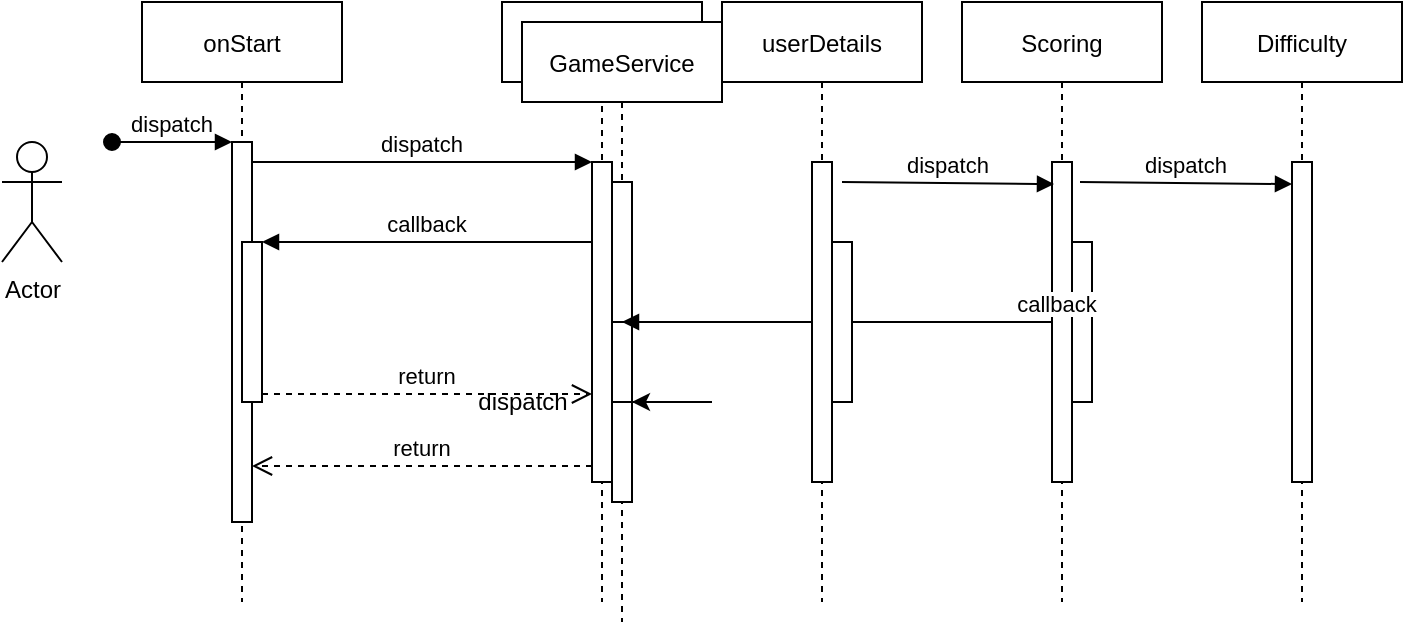 <mxfile version="16.6.4" type="github">
  <diagram id="kgpKYQtTHZ0yAKxKKP6v" name="Page-1">
    <mxGraphModel dx="1406" dy="676" grid="1" gridSize="10" guides="1" tooltips="1" connect="1" arrows="1" fold="1" page="1" pageScale="1" pageWidth="850" pageHeight="1100" math="0" shadow="0">
      <root>
        <mxCell id="0" />
        <mxCell id="1" parent="0" />
        <mxCell id="3nuBFxr9cyL0pnOWT2aG-1" value="onStart" style="shape=umlLifeline;perimeter=lifelinePerimeter;container=1;collapsible=0;recursiveResize=0;rounded=0;shadow=0;strokeWidth=1;" parent="1" vertex="1">
          <mxGeometry x="120" y="80" width="100" height="300" as="geometry" />
        </mxCell>
        <mxCell id="3nuBFxr9cyL0pnOWT2aG-2" value="" style="points=[];perimeter=orthogonalPerimeter;rounded=0;shadow=0;strokeWidth=1;" parent="3nuBFxr9cyL0pnOWT2aG-1" vertex="1">
          <mxGeometry x="45" y="70" width="10" height="190" as="geometry" />
        </mxCell>
        <mxCell id="3nuBFxr9cyL0pnOWT2aG-3" value="dispatch" style="verticalAlign=bottom;startArrow=oval;endArrow=block;startSize=8;shadow=0;strokeWidth=1;" parent="3nuBFxr9cyL0pnOWT2aG-1" target="3nuBFxr9cyL0pnOWT2aG-2" edge="1">
          <mxGeometry relative="1" as="geometry">
            <mxPoint x="-15" y="70" as="sourcePoint" />
          </mxGeometry>
        </mxCell>
        <mxCell id="3nuBFxr9cyL0pnOWT2aG-4" value="" style="points=[];perimeter=orthogonalPerimeter;rounded=0;shadow=0;strokeWidth=1;" parent="3nuBFxr9cyL0pnOWT2aG-1" vertex="1">
          <mxGeometry x="50" y="120" width="10" height="80" as="geometry" />
        </mxCell>
        <mxCell id="3nuBFxr9cyL0pnOWT2aG-5" value="userDetails" style="shape=umlLifeline;perimeter=lifelinePerimeter;container=1;collapsible=0;recursiveResize=0;rounded=0;shadow=0;strokeWidth=1;" parent="1" vertex="1">
          <mxGeometry x="300" y="80" width="100" height="300" as="geometry" />
        </mxCell>
        <mxCell id="3nuBFxr9cyL0pnOWT2aG-6" value="" style="points=[];perimeter=orthogonalPerimeter;rounded=0;shadow=0;strokeWidth=1;" parent="3nuBFxr9cyL0pnOWT2aG-5" vertex="1">
          <mxGeometry x="45" y="80" width="10" height="160" as="geometry" />
        </mxCell>
        <mxCell id="FrCvDKRbt1Tq-J5Lvqsk-24" value="" style="points=[];perimeter=orthogonalPerimeter;rounded=0;shadow=0;strokeWidth=1;" vertex="1" parent="3nuBFxr9cyL0pnOWT2aG-5">
          <mxGeometry x="55" y="120" width="10" height="80" as="geometry" />
        </mxCell>
        <mxCell id="3nuBFxr9cyL0pnOWT2aG-7" value="return" style="verticalAlign=bottom;endArrow=open;dashed=1;endSize=8;exitX=0;exitY=0.95;shadow=0;strokeWidth=1;" parent="1" source="3nuBFxr9cyL0pnOWT2aG-6" target="3nuBFxr9cyL0pnOWT2aG-2" edge="1">
          <mxGeometry relative="1" as="geometry">
            <mxPoint x="275" y="236" as="targetPoint" />
          </mxGeometry>
        </mxCell>
        <mxCell id="3nuBFxr9cyL0pnOWT2aG-8" value="dispatch" style="verticalAlign=bottom;endArrow=block;entryX=0;entryY=0;shadow=0;strokeWidth=1;" parent="1" source="3nuBFxr9cyL0pnOWT2aG-2" target="3nuBFxr9cyL0pnOWT2aG-6" edge="1">
          <mxGeometry relative="1" as="geometry">
            <mxPoint x="275" y="160" as="sourcePoint" />
          </mxGeometry>
        </mxCell>
        <mxCell id="3nuBFxr9cyL0pnOWT2aG-9" value="callback" style="verticalAlign=bottom;endArrow=block;entryX=1;entryY=0;shadow=0;strokeWidth=1;" parent="1" source="3nuBFxr9cyL0pnOWT2aG-6" target="3nuBFxr9cyL0pnOWT2aG-4" edge="1">
          <mxGeometry relative="1" as="geometry">
            <mxPoint x="240" y="200" as="sourcePoint" />
          </mxGeometry>
        </mxCell>
        <mxCell id="3nuBFxr9cyL0pnOWT2aG-10" value="return" style="verticalAlign=bottom;endArrow=open;dashed=1;endSize=8;exitX=1;exitY=0.95;shadow=0;strokeWidth=1;" parent="1" source="3nuBFxr9cyL0pnOWT2aG-4" target="3nuBFxr9cyL0pnOWT2aG-6" edge="1">
          <mxGeometry relative="1" as="geometry">
            <mxPoint x="240" y="257" as="targetPoint" />
          </mxGeometry>
        </mxCell>
        <mxCell id="FrCvDKRbt1Tq-J5Lvqsk-1" value="Actor" style="shape=umlActor;verticalLabelPosition=bottom;verticalAlign=top;html=1;outlineConnect=0;" vertex="1" parent="1">
          <mxGeometry x="50" y="150" width="30" height="60" as="geometry" />
        </mxCell>
        <mxCell id="FrCvDKRbt1Tq-J5Lvqsk-9" value="GameService" style="shape=umlLifeline;perimeter=lifelinePerimeter;container=1;collapsible=0;recursiveResize=0;rounded=0;shadow=0;strokeWidth=1;" vertex="1" parent="1">
          <mxGeometry x="310" y="90" width="100" height="300" as="geometry" />
        </mxCell>
        <mxCell id="FrCvDKRbt1Tq-J5Lvqsk-10" value="" style="points=[];perimeter=orthogonalPerimeter;rounded=0;shadow=0;strokeWidth=1;" vertex="1" parent="FrCvDKRbt1Tq-J5Lvqsk-9">
          <mxGeometry x="45" y="80" width="10" height="160" as="geometry" />
        </mxCell>
        <mxCell id="FrCvDKRbt1Tq-J5Lvqsk-14" value="dispatch" style="text;html=1;resizable=0;autosize=1;align=center;verticalAlign=middle;points=[];fillColor=none;strokeColor=none;rounded=0;" vertex="1" parent="FrCvDKRbt1Tq-J5Lvqsk-9">
          <mxGeometry x="-30" y="180" width="60" height="20" as="geometry" />
        </mxCell>
        <mxCell id="FrCvDKRbt1Tq-J5Lvqsk-11" value="" style="edgeStyle=orthogonalEdgeStyle;rounded=0;orthogonalLoop=1;jettySize=auto;html=1;" edge="1" parent="1" source="3nuBFxr9cyL0pnOWT2aG-6" target="FrCvDKRbt1Tq-J5Lvqsk-10">
          <mxGeometry relative="1" as="geometry">
            <Array as="points">
              <mxPoint x="405" y="280" />
              <mxPoint x="405" y="280" />
            </Array>
          </mxGeometry>
        </mxCell>
        <mxCell id="FrCvDKRbt1Tq-J5Lvqsk-15" value="Scoring" style="shape=umlLifeline;perimeter=lifelinePerimeter;container=1;collapsible=0;recursiveResize=0;rounded=0;shadow=0;strokeWidth=1;" vertex="1" parent="1">
          <mxGeometry x="530" y="80" width="100" height="300" as="geometry" />
        </mxCell>
        <mxCell id="FrCvDKRbt1Tq-J5Lvqsk-16" value="" style="points=[];perimeter=orthogonalPerimeter;rounded=0;shadow=0;strokeWidth=1;" vertex="1" parent="FrCvDKRbt1Tq-J5Lvqsk-15">
          <mxGeometry x="45" y="80" width="10" height="160" as="geometry" />
        </mxCell>
        <mxCell id="FrCvDKRbt1Tq-J5Lvqsk-21" value="dispatch" style="verticalAlign=bottom;endArrow=block;shadow=0;strokeWidth=1;entryX=0.1;entryY=0.069;entryDx=0;entryDy=0;entryPerimeter=0;" edge="1" parent="FrCvDKRbt1Tq-J5Lvqsk-15" target="FrCvDKRbt1Tq-J5Lvqsk-16">
          <mxGeometry relative="1" as="geometry">
            <mxPoint x="-60" y="90" as="sourcePoint" />
            <mxPoint x="40" y="90" as="targetPoint" />
          </mxGeometry>
        </mxCell>
        <mxCell id="FrCvDKRbt1Tq-J5Lvqsk-28" value="" style="points=[];perimeter=orthogonalPerimeter;rounded=0;shadow=0;strokeWidth=1;" vertex="1" parent="FrCvDKRbt1Tq-J5Lvqsk-15">
          <mxGeometry x="55" y="120" width="10" height="80" as="geometry" />
        </mxCell>
        <mxCell id="FrCvDKRbt1Tq-J5Lvqsk-18" value="Difficulty" style="shape=umlLifeline;perimeter=lifelinePerimeter;container=1;collapsible=0;recursiveResize=0;rounded=0;shadow=0;strokeWidth=1;" vertex="1" parent="1">
          <mxGeometry x="650" y="80" width="100" height="300" as="geometry" />
        </mxCell>
        <mxCell id="FrCvDKRbt1Tq-J5Lvqsk-19" value="" style="points=[];perimeter=orthogonalPerimeter;rounded=0;shadow=0;strokeWidth=1;" vertex="1" parent="FrCvDKRbt1Tq-J5Lvqsk-18">
          <mxGeometry x="45" y="80" width="10" height="160" as="geometry" />
        </mxCell>
        <mxCell id="FrCvDKRbt1Tq-J5Lvqsk-22" value="dispatch" style="verticalAlign=bottom;endArrow=block;shadow=0;strokeWidth=1;entryX=0.1;entryY=0.069;entryDx=0;entryDy=0;entryPerimeter=0;" edge="1" parent="FrCvDKRbt1Tq-J5Lvqsk-18">
          <mxGeometry relative="1" as="geometry">
            <mxPoint x="-61" y="90" as="sourcePoint" />
            <mxPoint x="45" y="91.04" as="targetPoint" />
          </mxGeometry>
        </mxCell>
        <mxCell id="FrCvDKRbt1Tq-J5Lvqsk-23" value="callback" style="verticalAlign=bottom;endArrow=block;shadow=0;strokeWidth=1;" edge="1" parent="1" source="3nuBFxr9cyL0pnOWT2aG-6" target="FrCvDKRbt1Tq-J5Lvqsk-9">
          <mxGeometry relative="1" as="geometry">
            <mxPoint x="240" y="200" as="sourcePoint" />
            <Array as="points">
              <mxPoint x="580" y="240" />
            </Array>
          </mxGeometry>
        </mxCell>
        <mxCell id="FrCvDKRbt1Tq-J5Lvqsk-25" value="userDetails" style="shape=umlLifeline;perimeter=lifelinePerimeter;container=1;collapsible=0;recursiveResize=0;rounded=0;shadow=0;strokeWidth=1;" vertex="1" parent="1">
          <mxGeometry x="410" y="80" width="100" height="300" as="geometry" />
        </mxCell>
        <mxCell id="FrCvDKRbt1Tq-J5Lvqsk-26" value="" style="points=[];perimeter=orthogonalPerimeter;rounded=0;shadow=0;strokeWidth=1;" vertex="1" parent="FrCvDKRbt1Tq-J5Lvqsk-25">
          <mxGeometry x="45" y="80" width="10" height="160" as="geometry" />
        </mxCell>
        <mxCell id="FrCvDKRbt1Tq-J5Lvqsk-27" value="" style="points=[];perimeter=orthogonalPerimeter;rounded=0;shadow=0;strokeWidth=1;" vertex="1" parent="FrCvDKRbt1Tq-J5Lvqsk-25">
          <mxGeometry x="55" y="120" width="10" height="80" as="geometry" />
        </mxCell>
      </root>
    </mxGraphModel>
  </diagram>
</mxfile>
